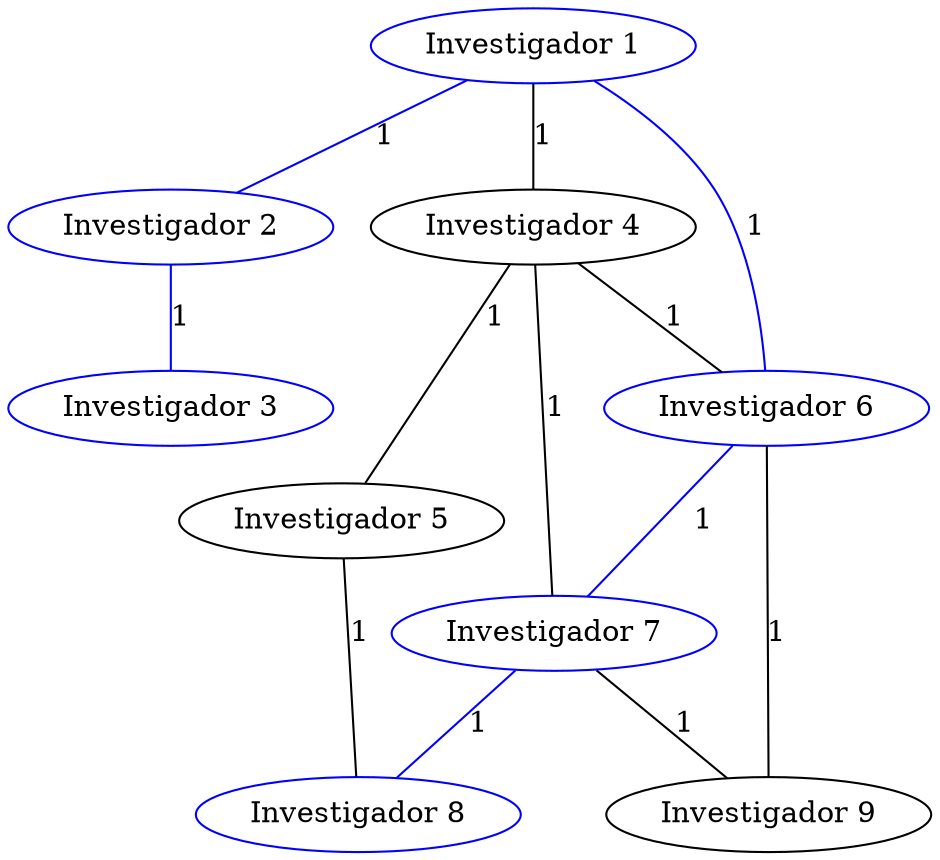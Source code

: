 strict graph G {
  1 [ color="blue" label="Investigador 1" ];
  2 [ color="blue" label="Investigador 2" ];
  3 [ color="blue" label="Investigador 3" ];
  4 [ color="black" label="Investigador 4" ];
  5 [ color="black" label="Investigador 5" ];
  6 [ color="blue" label="Investigador 6" ];
  7 [ color="blue" label="Investigador 7" ];
  8 [ color="blue" label="Investigador 8" ];
  9 [ color="black" label="Investigador 9" ];
  1 -- 6 [ color="blue" label="1" ];
  1 -- 2 [ color="blue" label="1" ];
  1 -- 4 [ label="1" ];
  4 -- 7 [ label="1" ];
  4 -- 5 [ label="1" ];
  4 -- 6 [ label="1" ];
  5 -- 8 [ label="1" ];
  6 -- 9 [ label="1" ];
  6 -- 7 [ color="blue" label="1" ];
  7 -- 8 [ color="blue" label="1" ];
  7 -- 9 [ label="1" ];
  2 -- 3 [ color="blue" label="1" ];
}
